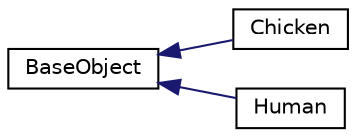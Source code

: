 digraph "Graphical Class Hierarchy"
{
  edge [fontname="Helvetica",fontsize="10",labelfontname="Helvetica",labelfontsize="10"];
  node [fontname="Helvetica",fontsize="10",shape=record];
  rankdir="LR";
  Node0 [label="BaseObject",height=0.2,width=0.4,color="black", fillcolor="white", style="filled",URL="$classBaseObject.html"];
  Node0 -> Node1 [dir="back",color="midnightblue",fontsize="10",style="solid",fontname="Helvetica"];
  Node1 [label="Chicken",height=0.2,width=0.4,color="black", fillcolor="white", style="filled",URL="$classChicken.html"];
  Node0 -> Node2 [dir="back",color="midnightblue",fontsize="10",style="solid",fontname="Helvetica"];
  Node2 [label="Human",height=0.2,width=0.4,color="black", fillcolor="white", style="filled",URL="$classHuman.html"];
}
